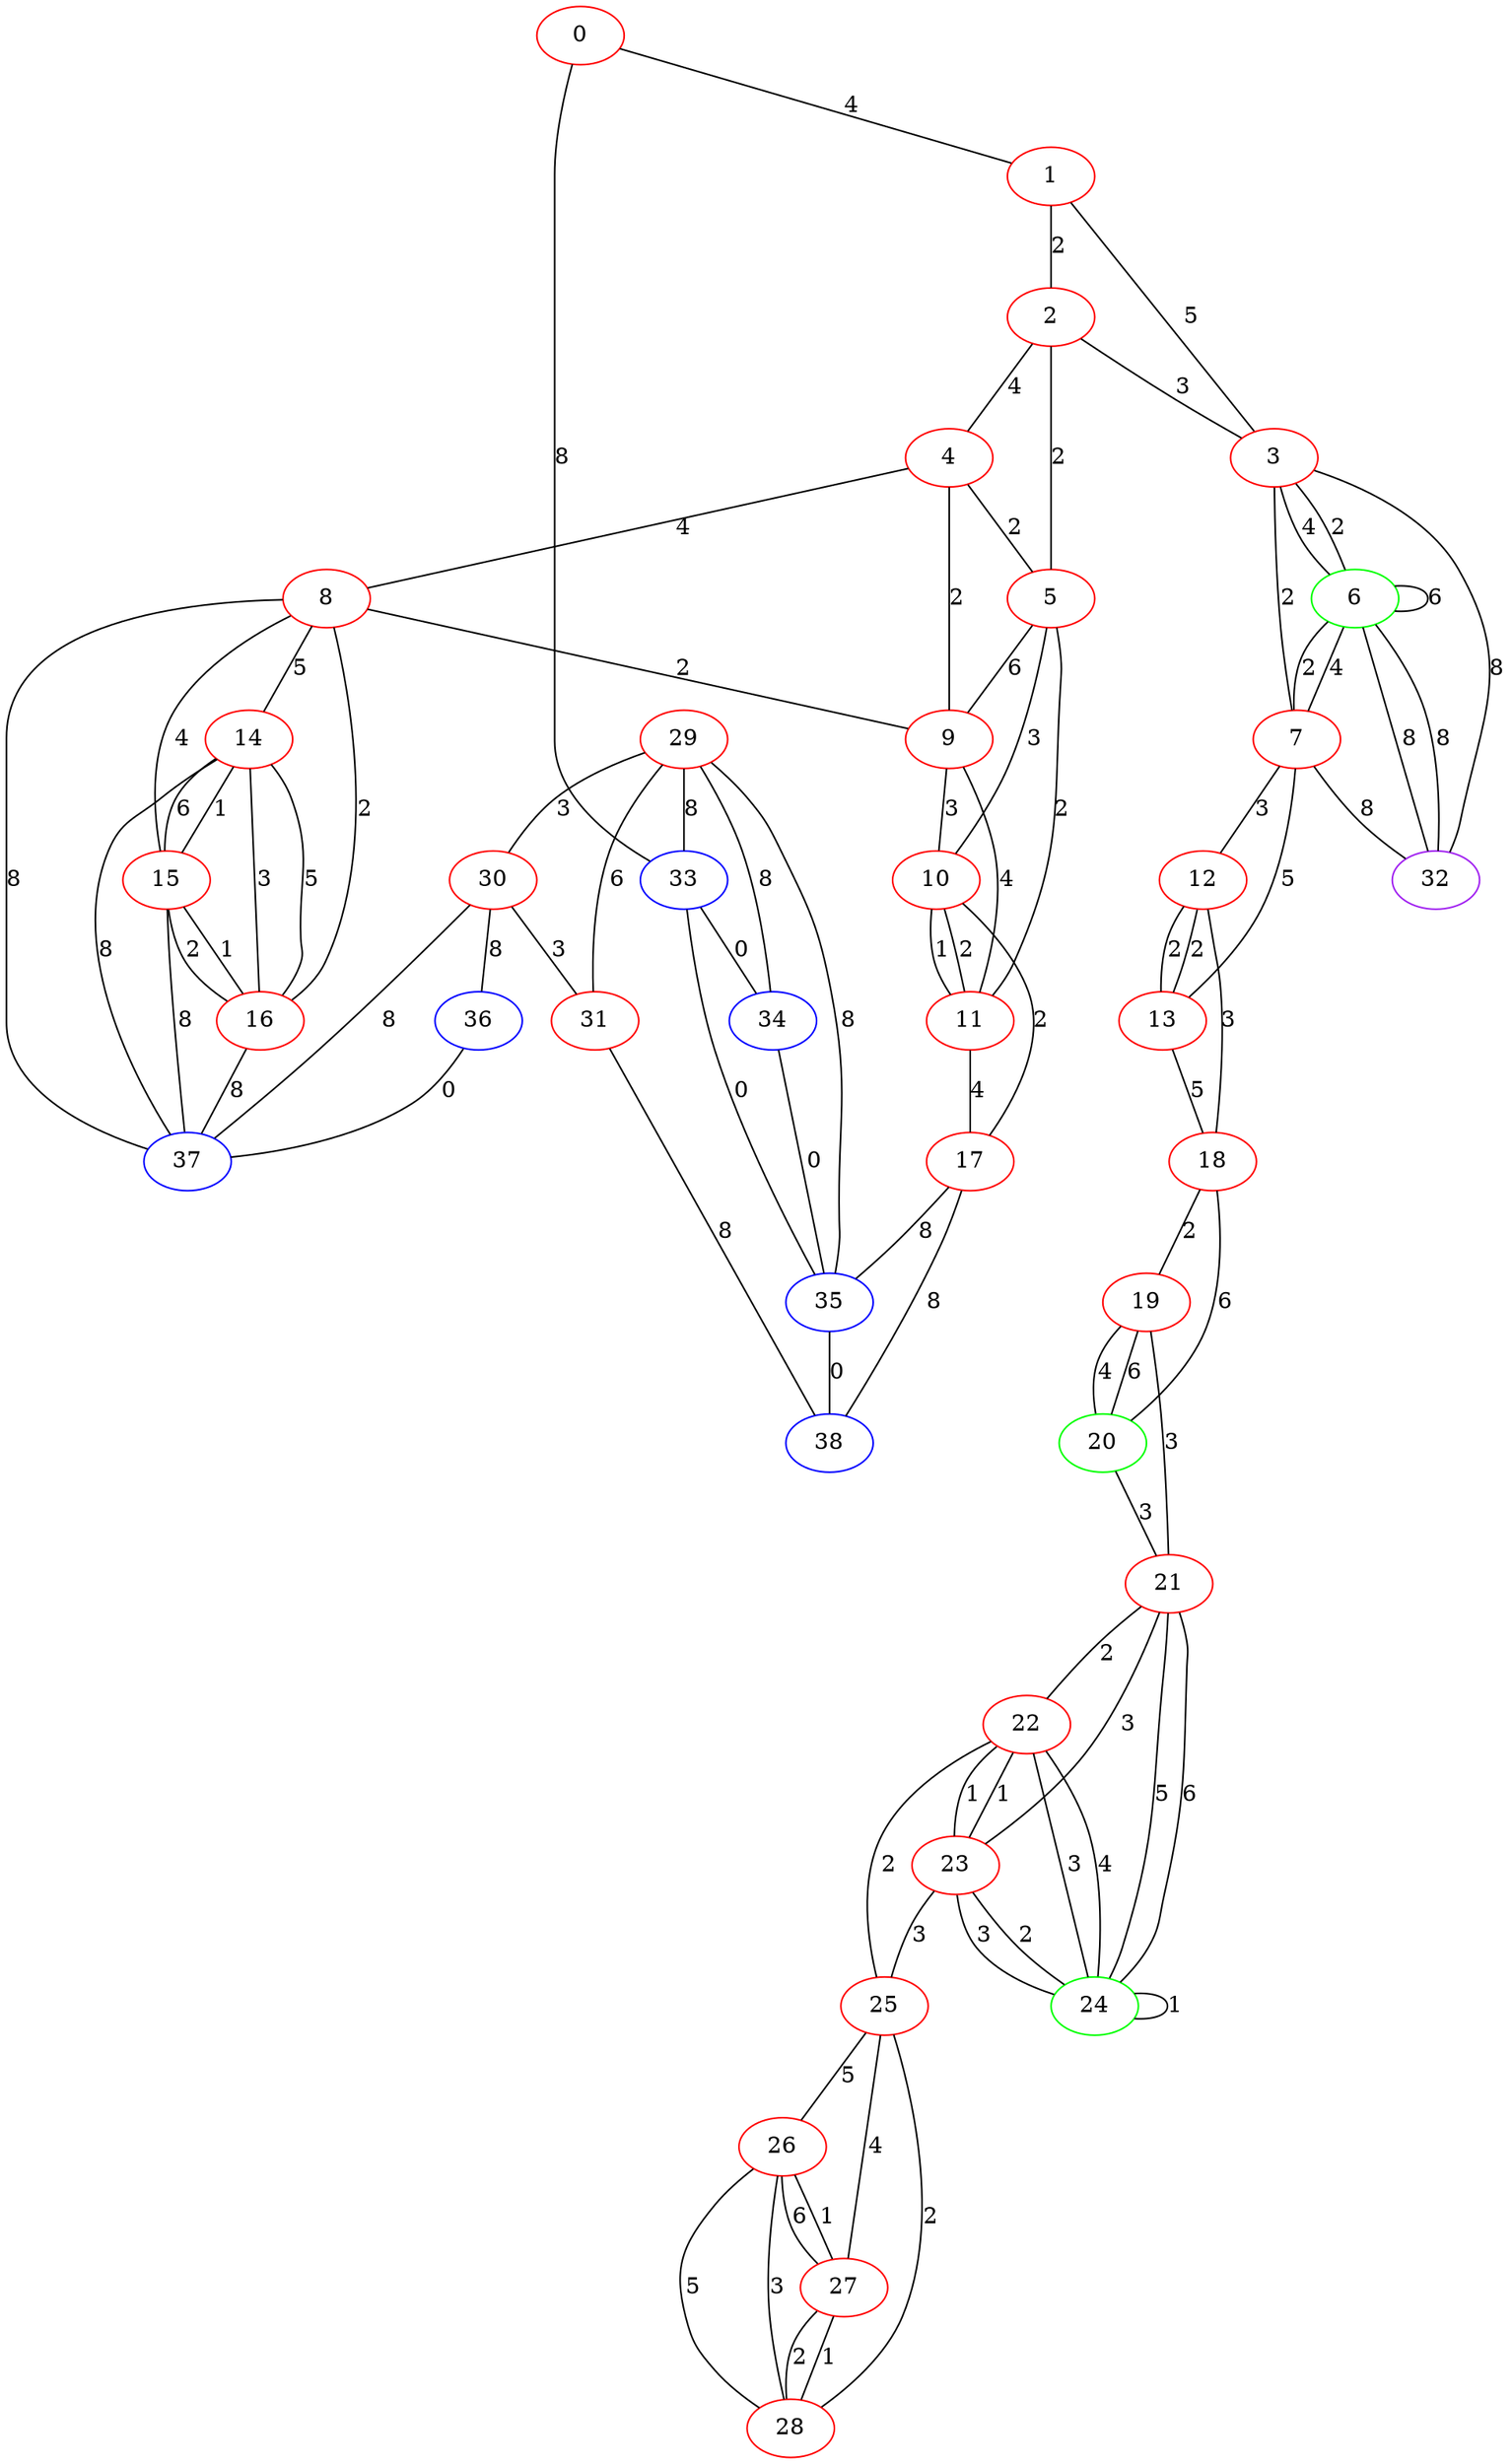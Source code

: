 graph "" {
0 [color=red, weight=1];
1 [color=red, weight=1];
2 [color=red, weight=1];
3 [color=red, weight=1];
4 [color=red, weight=1];
5 [color=red, weight=1];
6 [color=green, weight=2];
7 [color=red, weight=1];
8 [color=red, weight=1];
9 [color=red, weight=1];
10 [color=red, weight=1];
11 [color=red, weight=1];
12 [color=red, weight=1];
13 [color=red, weight=1];
14 [color=red, weight=1];
15 [color=red, weight=1];
16 [color=red, weight=1];
17 [color=red, weight=1];
18 [color=red, weight=1];
19 [color=red, weight=1];
20 [color=green, weight=2];
21 [color=red, weight=1];
22 [color=red, weight=1];
23 [color=red, weight=1];
24 [color=green, weight=2];
25 [color=red, weight=1];
26 [color=red, weight=1];
27 [color=red, weight=1];
28 [color=red, weight=1];
29 [color=red, weight=1];
30 [color=red, weight=1];
31 [color=red, weight=1];
32 [color=purple, weight=4];
33 [color=blue, weight=3];
34 [color=blue, weight=3];
35 [color=blue, weight=3];
36 [color=blue, weight=3];
37 [color=blue, weight=3];
38 [color=blue, weight=3];
0 -- 1  [key=0, label=4];
0 -- 33  [key=0, label=8];
1 -- 2  [key=0, label=2];
1 -- 3  [key=0, label=5];
2 -- 3  [key=0, label=3];
2 -- 4  [key=0, label=4];
2 -- 5  [key=0, label=2];
3 -- 32  [key=0, label=8];
3 -- 6  [key=0, label=2];
3 -- 6  [key=1, label=4];
3 -- 7  [key=0, label=2];
4 -- 8  [key=0, label=4];
4 -- 9  [key=0, label=2];
4 -- 5  [key=0, label=2];
5 -- 9  [key=0, label=6];
5 -- 11  [key=0, label=2];
5 -- 10  [key=0, label=3];
6 -- 32  [key=0, label=8];
6 -- 32  [key=1, label=8];
6 -- 6  [key=0, label=6];
6 -- 7  [key=0, label=4];
6 -- 7  [key=1, label=2];
7 -- 32  [key=0, label=8];
7 -- 12  [key=0, label=3];
7 -- 13  [key=0, label=5];
8 -- 37  [key=0, label=8];
8 -- 9  [key=0, label=2];
8 -- 14  [key=0, label=5];
8 -- 15  [key=0, label=4];
8 -- 16  [key=0, label=2];
9 -- 10  [key=0, label=3];
9 -- 11  [key=0, label=4];
10 -- 17  [key=0, label=2];
10 -- 11  [key=0, label=2];
10 -- 11  [key=1, label=1];
11 -- 17  [key=0, label=4];
12 -- 18  [key=0, label=3];
12 -- 13  [key=0, label=2];
12 -- 13  [key=1, label=2];
13 -- 18  [key=0, label=5];
14 -- 16  [key=0, label=5];
14 -- 16  [key=1, label=3];
14 -- 37  [key=0, label=8];
14 -- 15  [key=0, label=6];
14 -- 15  [key=1, label=1];
15 -- 16  [key=0, label=1];
15 -- 16  [key=1, label=2];
15 -- 37  [key=0, label=8];
16 -- 37  [key=0, label=8];
17 -- 35  [key=0, label=8];
17 -- 38  [key=0, label=8];
18 -- 19  [key=0, label=2];
18 -- 20  [key=0, label=6];
19 -- 20  [key=0, label=4];
19 -- 20  [key=1, label=6];
19 -- 21  [key=0, label=3];
20 -- 21  [key=0, label=3];
21 -- 24  [key=0, label=5];
21 -- 24  [key=1, label=6];
21 -- 22  [key=0, label=2];
21 -- 23  [key=0, label=3];
22 -- 24  [key=0, label=3];
22 -- 24  [key=1, label=4];
22 -- 25  [key=0, label=2];
22 -- 23  [key=0, label=1];
22 -- 23  [key=1, label=1];
23 -- 24  [key=0, label=2];
23 -- 24  [key=1, label=3];
23 -- 25  [key=0, label=3];
24 -- 24  [key=0, label=1];
25 -- 26  [key=0, label=5];
25 -- 27  [key=0, label=4];
25 -- 28  [key=0, label=2];
26 -- 27  [key=0, label=6];
26 -- 27  [key=1, label=1];
26 -- 28  [key=0, label=5];
26 -- 28  [key=1, label=3];
27 -- 28  [key=0, label=1];
27 -- 28  [key=1, label=2];
29 -- 33  [key=0, label=8];
29 -- 34  [key=0, label=8];
29 -- 35  [key=0, label=8];
29 -- 30  [key=0, label=3];
29 -- 31  [key=0, label=6];
30 -- 37  [key=0, label=8];
30 -- 36  [key=0, label=8];
30 -- 31  [key=0, label=3];
31 -- 38  [key=0, label=8];
33 -- 34  [key=0, label=0];
33 -- 35  [key=0, label=0];
34 -- 35  [key=0, label=0];
35 -- 38  [key=0, label=0];
36 -- 37  [key=0, label=0];
}
